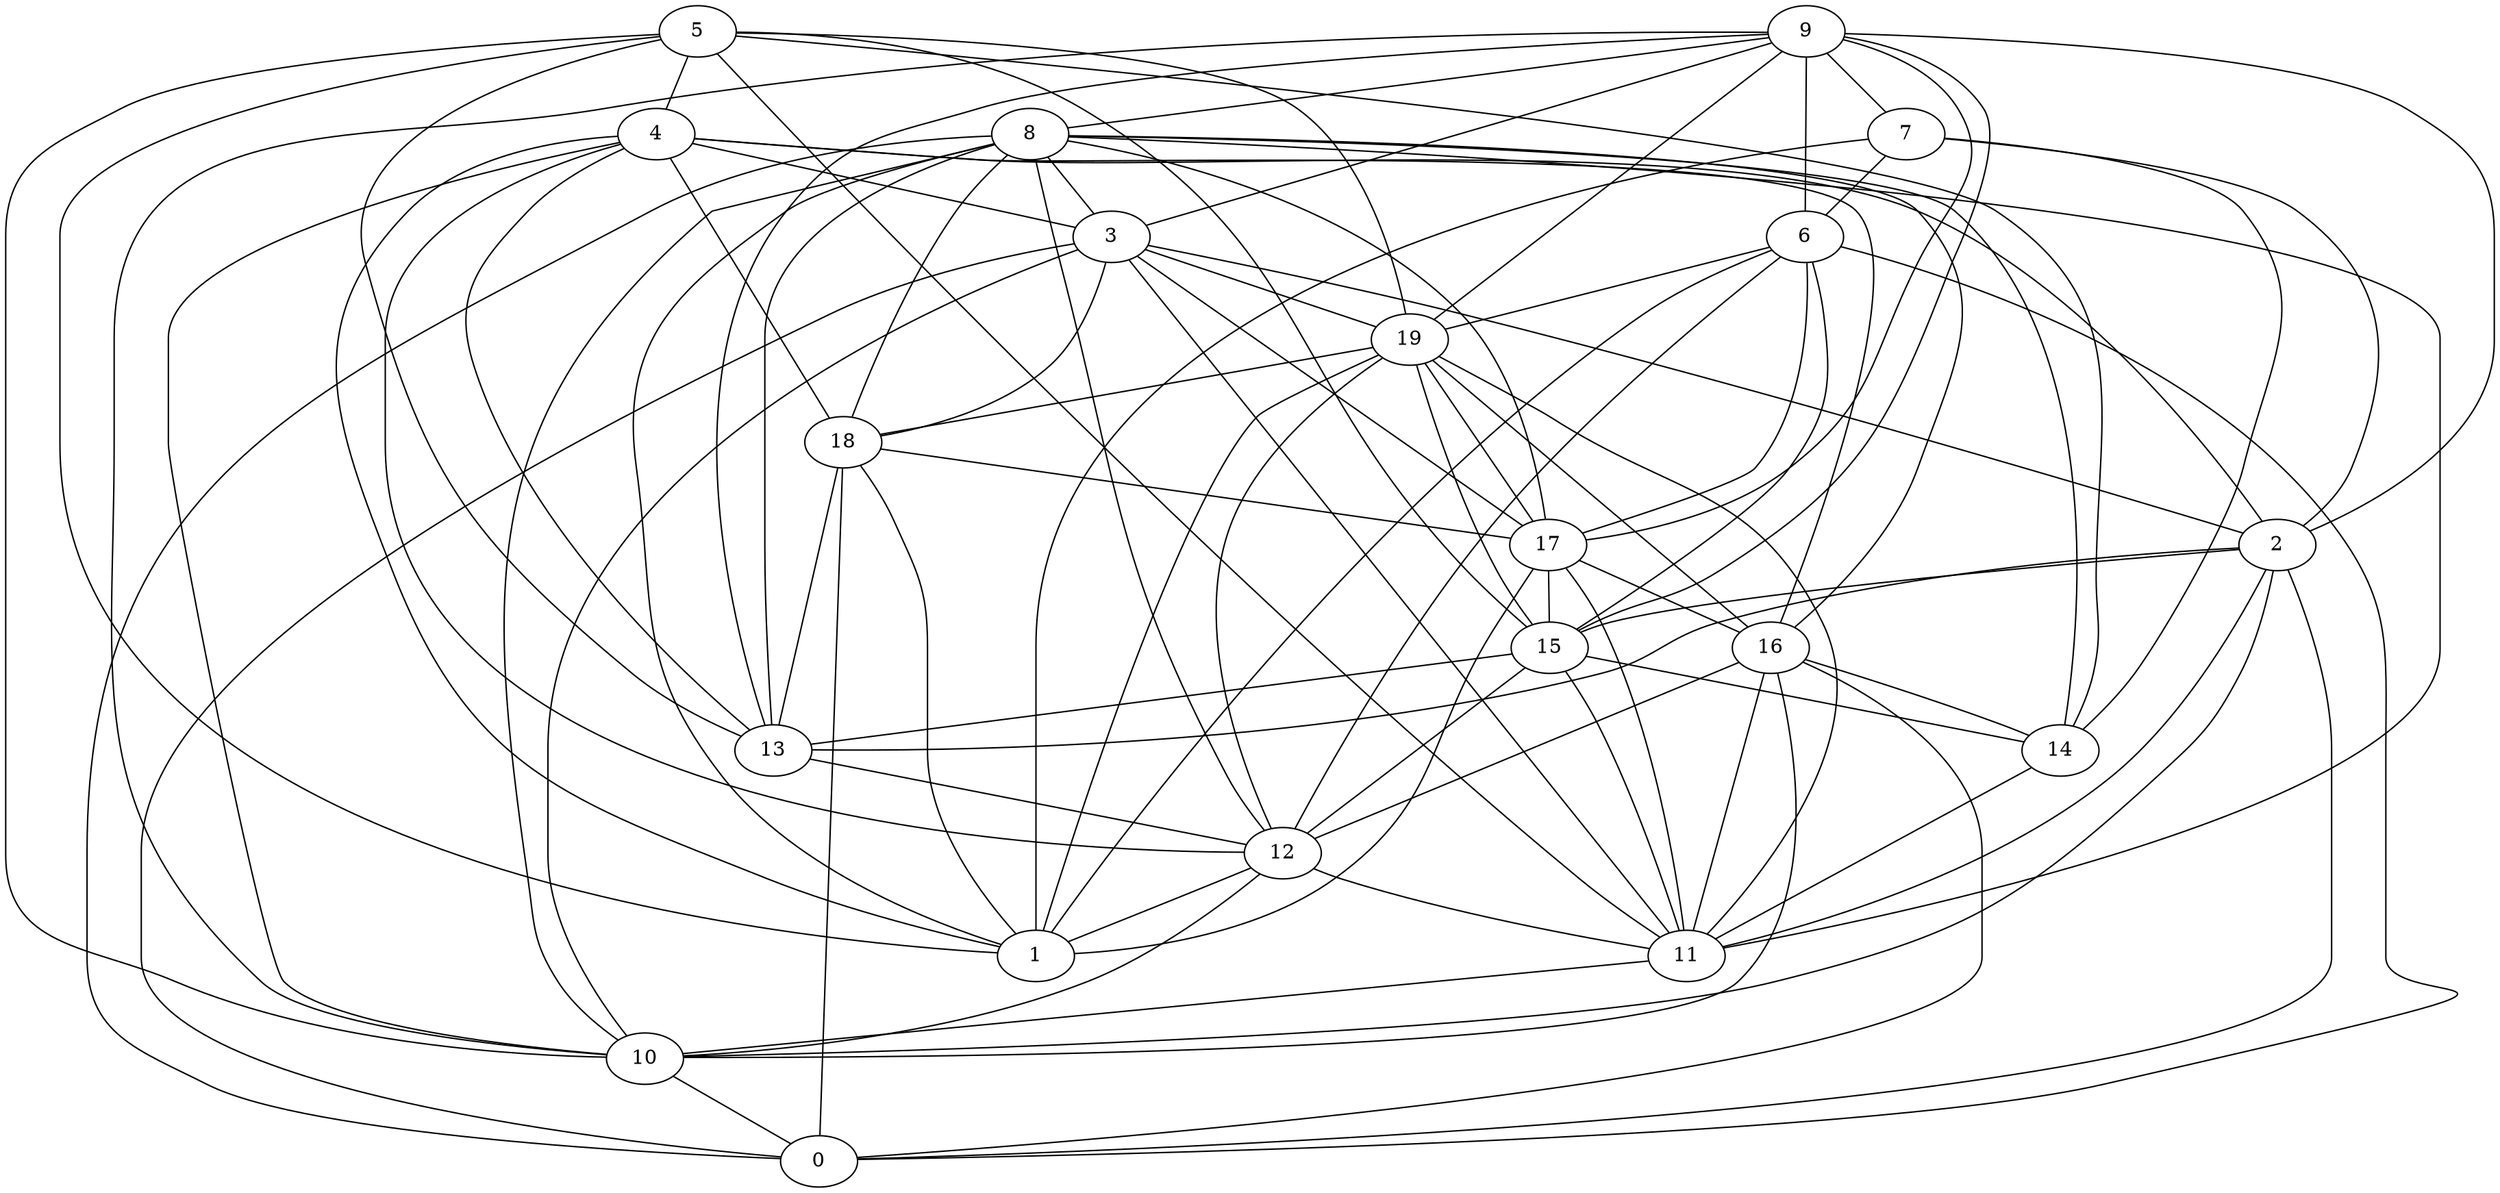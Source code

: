 digraph GG_graph {

subgraph G_graph {
edge [color = black]
"5" -> "1" [dir = none]
"5" -> "4" [dir = none]
"5" -> "11" [dir = none]
"4" -> "12" [dir = none]
"4" -> "18" [dir = none]
"4" -> "1" [dir = none]
"4" -> "3" [dir = none]
"4" -> "13" [dir = none]
"14" -> "11" [dir = none]
"8" -> "13" [dir = none]
"8" -> "17" [dir = none]
"8" -> "3" [dir = none]
"8" -> "1" [dir = none]
"8" -> "18" [dir = none]
"8" -> "11" [dir = none]
"8" -> "12" [dir = none]
"8" -> "16" [dir = none]
"8" -> "0" [dir = none]
"2" -> "11" [dir = none]
"2" -> "13" [dir = none]
"2" -> "0" [dir = none]
"2" -> "15" [dir = none]
"15" -> "14" [dir = none]
"15" -> "11" [dir = none]
"15" -> "12" [dir = none]
"13" -> "12" [dir = none]
"12" -> "11" [dir = none]
"10" -> "0" [dir = none]
"16" -> "0" [dir = none]
"16" -> "14" [dir = none]
"16" -> "11" [dir = none]
"3" -> "0" [dir = none]
"3" -> "10" [dir = none]
"3" -> "2" [dir = none]
"3" -> "19" [dir = none]
"3" -> "18" [dir = none]
"3" -> "11" [dir = none]
"7" -> "1" [dir = none]
"7" -> "2" [dir = none]
"7" -> "6" [dir = none]
"9" -> "8" [dir = none]
"9" -> "19" [dir = none]
"9" -> "2" [dir = none]
"9" -> "10" [dir = none]
"9" -> "15" [dir = none]
"9" -> "13" [dir = none]
"6" -> "17" [dir = none]
"6" -> "1" [dir = none]
"6" -> "15" [dir = none]
"6" -> "0" [dir = none]
"6" -> "12" [dir = none]
"19" -> "16" [dir = none]
"19" -> "11" [dir = none]
"19" -> "12" [dir = none]
"18" -> "13" [dir = none]
"18" -> "1" [dir = none]
"18" -> "17" [dir = none]
"17" -> "11" [dir = none]
"2" -> "10" [dir = none]
"9" -> "6" [dir = none]
"18" -> "0" [dir = none]
"19" -> "1" [dir = none]
"3" -> "17" [dir = none]
"12" -> "10" [dir = none]
"5" -> "15" [dir = none]
"12" -> "1" [dir = none]
"6" -> "19" [dir = none]
"5" -> "14" [dir = none]
"19" -> "17" [dir = none]
"16" -> "12" [dir = none]
"17" -> "16" [dir = none]
"5" -> "10" [dir = none]
"9" -> "3" [dir = none]
"16" -> "10" [dir = none]
"17" -> "1" [dir = none]
"7" -> "14" [dir = none]
"15" -> "13" [dir = none]
"19" -> "15" [dir = none]
"9" -> "17" [dir = none]
"4" -> "16" [dir = none]
"4" -> "2" [dir = none]
"5" -> "19" [dir = none]
"8" -> "10" [dir = none]
"5" -> "13" [dir = none]
"19" -> "18" [dir = none]
"4" -> "10" [dir = none]
"8" -> "14" [dir = none]
"9" -> "7" [dir = none]
"11" -> "10" [dir = none]
"17" -> "15" [dir = none]
}

}
